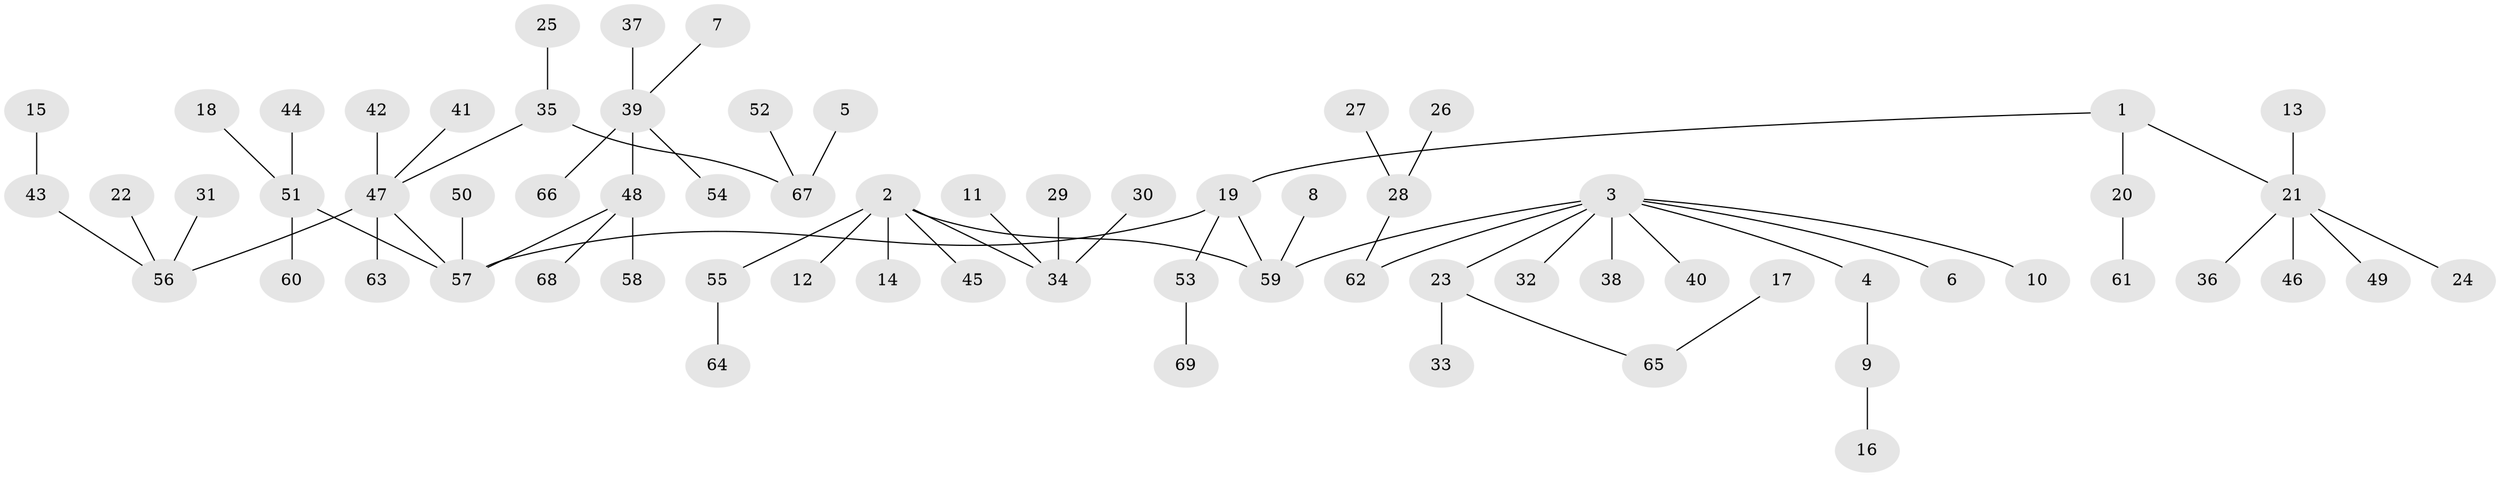 // original degree distribution, {5: 0.06521739130434782, 6: 0.021739130434782608, 2: 0.2391304347826087, 7: 0.007246376811594203, 4: 0.036231884057971016, 3: 0.08695652173913043, 8: 0.007246376811594203, 1: 0.5362318840579711}
// Generated by graph-tools (version 1.1) at 2025/50/03/09/25 03:50:19]
// undirected, 69 vertices, 68 edges
graph export_dot {
graph [start="1"]
  node [color=gray90,style=filled];
  1;
  2;
  3;
  4;
  5;
  6;
  7;
  8;
  9;
  10;
  11;
  12;
  13;
  14;
  15;
  16;
  17;
  18;
  19;
  20;
  21;
  22;
  23;
  24;
  25;
  26;
  27;
  28;
  29;
  30;
  31;
  32;
  33;
  34;
  35;
  36;
  37;
  38;
  39;
  40;
  41;
  42;
  43;
  44;
  45;
  46;
  47;
  48;
  49;
  50;
  51;
  52;
  53;
  54;
  55;
  56;
  57;
  58;
  59;
  60;
  61;
  62;
  63;
  64;
  65;
  66;
  67;
  68;
  69;
  1 -- 19 [weight=1.0];
  1 -- 20 [weight=1.0];
  1 -- 21 [weight=1.0];
  2 -- 12 [weight=1.0];
  2 -- 14 [weight=1.0];
  2 -- 34 [weight=1.0];
  2 -- 45 [weight=1.0];
  2 -- 55 [weight=1.0];
  2 -- 59 [weight=1.0];
  3 -- 4 [weight=1.0];
  3 -- 6 [weight=1.0];
  3 -- 10 [weight=1.0];
  3 -- 23 [weight=1.0];
  3 -- 32 [weight=1.0];
  3 -- 38 [weight=1.0];
  3 -- 40 [weight=1.0];
  3 -- 59 [weight=1.0];
  3 -- 62 [weight=1.0];
  4 -- 9 [weight=1.0];
  5 -- 67 [weight=1.0];
  7 -- 39 [weight=1.0];
  8 -- 59 [weight=1.0];
  9 -- 16 [weight=1.0];
  11 -- 34 [weight=1.0];
  13 -- 21 [weight=1.0];
  15 -- 43 [weight=1.0];
  17 -- 65 [weight=1.0];
  18 -- 51 [weight=1.0];
  19 -- 53 [weight=1.0];
  19 -- 57 [weight=1.0];
  19 -- 59 [weight=1.0];
  20 -- 61 [weight=1.0];
  21 -- 24 [weight=1.0];
  21 -- 36 [weight=1.0];
  21 -- 46 [weight=1.0];
  21 -- 49 [weight=1.0];
  22 -- 56 [weight=1.0];
  23 -- 33 [weight=1.0];
  23 -- 65 [weight=1.0];
  25 -- 35 [weight=1.0];
  26 -- 28 [weight=1.0];
  27 -- 28 [weight=1.0];
  28 -- 62 [weight=1.0];
  29 -- 34 [weight=1.0];
  30 -- 34 [weight=1.0];
  31 -- 56 [weight=1.0];
  35 -- 47 [weight=1.0];
  35 -- 67 [weight=1.0];
  37 -- 39 [weight=1.0];
  39 -- 48 [weight=1.0];
  39 -- 54 [weight=1.0];
  39 -- 66 [weight=1.0];
  41 -- 47 [weight=1.0];
  42 -- 47 [weight=1.0];
  43 -- 56 [weight=1.0];
  44 -- 51 [weight=1.0];
  47 -- 56 [weight=1.0];
  47 -- 57 [weight=1.0];
  47 -- 63 [weight=1.0];
  48 -- 57 [weight=1.0];
  48 -- 58 [weight=1.0];
  48 -- 68 [weight=1.0];
  50 -- 57 [weight=1.0];
  51 -- 57 [weight=1.0];
  51 -- 60 [weight=1.0];
  52 -- 67 [weight=1.0];
  53 -- 69 [weight=1.0];
  55 -- 64 [weight=1.0];
}
